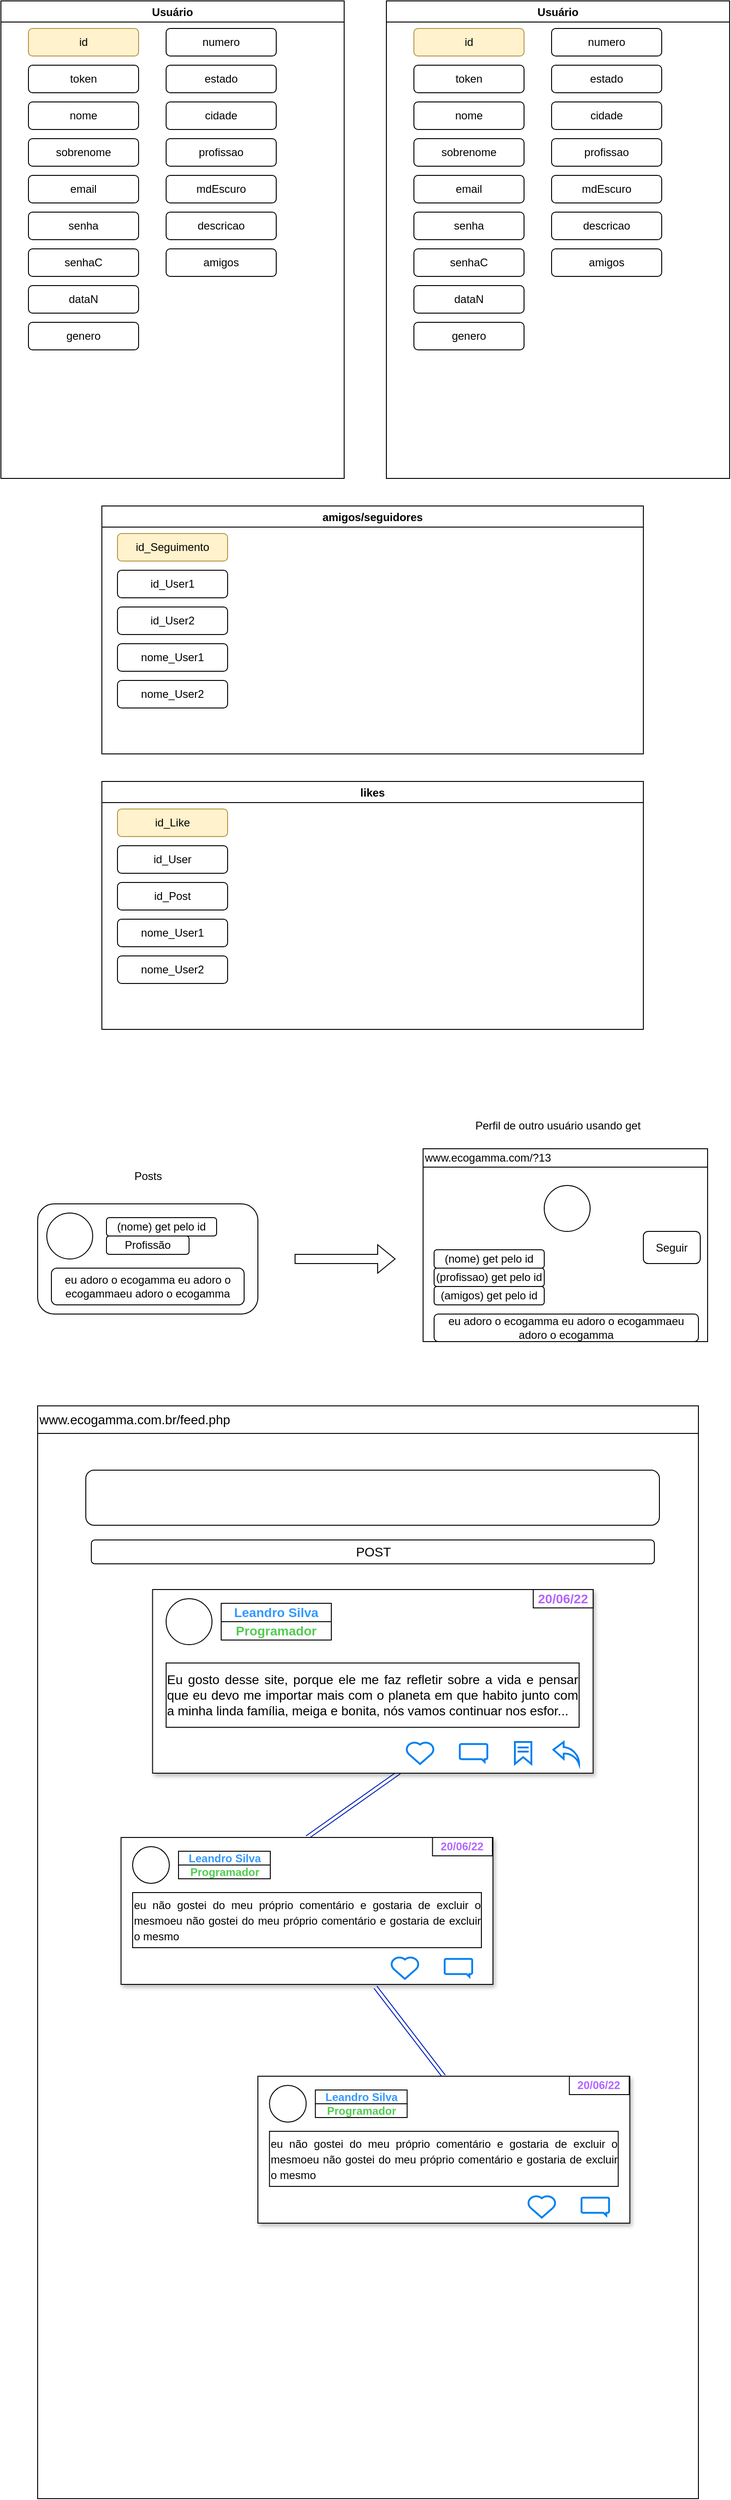 <mxfile version="20.0.1" type="github">
  <diagram id="C5RBs43oDa-KdzZeNtuy" name="Page-1">
    <mxGraphModel dx="1422" dy="737" grid="1" gridSize="10" guides="1" tooltips="1" connect="1" arrows="1" fold="1" page="1" pageScale="1" pageWidth="827" pageHeight="1169" math="0" shadow="0">
      <root>
        <mxCell id="WIyWlLk6GJQsqaUBKTNV-0" />
        <mxCell id="WIyWlLk6GJQsqaUBKTNV-1" parent="WIyWlLk6GJQsqaUBKTNV-0" />
        <mxCell id="X2QAdy7HAn3LYDnzlFGG-83" value="" style="rounded=1;whiteSpace=wrap;html=1;strokeColor=#000000;" parent="WIyWlLk6GJQsqaUBKTNV-1" vertex="1">
          <mxGeometry x="60" y="1400" width="240" height="120" as="geometry" />
        </mxCell>
        <mxCell id="X2QAdy7HAn3LYDnzlFGG-12" value="Usuário" style="swimlane;" parent="WIyWlLk6GJQsqaUBKTNV-1" vertex="1">
          <mxGeometry x="20" y="90" width="374" height="520" as="geometry" />
        </mxCell>
        <mxCell id="X2QAdy7HAn3LYDnzlFGG-1" value="id" style="rounded=1;whiteSpace=wrap;html=1;fillColor=#fff2cc;strokeColor=#B39848;" parent="X2QAdy7HAn3LYDnzlFGG-12" vertex="1">
          <mxGeometry x="30" y="30" width="120" height="30" as="geometry" />
        </mxCell>
        <mxCell id="X2QAdy7HAn3LYDnzlFGG-2" value="token" style="rounded=1;whiteSpace=wrap;html=1;" parent="X2QAdy7HAn3LYDnzlFGG-12" vertex="1">
          <mxGeometry x="30" y="70" width="120" height="30" as="geometry" />
        </mxCell>
        <mxCell id="X2QAdy7HAn3LYDnzlFGG-3" value="nome" style="rounded=1;whiteSpace=wrap;html=1;" parent="X2QAdy7HAn3LYDnzlFGG-12" vertex="1">
          <mxGeometry x="30" y="110" width="120" height="30" as="geometry" />
        </mxCell>
        <mxCell id="X2QAdy7HAn3LYDnzlFGG-4" value="sobrenome" style="rounded=1;whiteSpace=wrap;html=1;" parent="X2QAdy7HAn3LYDnzlFGG-12" vertex="1">
          <mxGeometry x="30" y="150" width="120" height="30" as="geometry" />
        </mxCell>
        <mxCell id="X2QAdy7HAn3LYDnzlFGG-5" value="email" style="rounded=1;whiteSpace=wrap;html=1;" parent="X2QAdy7HAn3LYDnzlFGG-12" vertex="1">
          <mxGeometry x="30" y="190" width="120" height="30" as="geometry" />
        </mxCell>
        <mxCell id="X2QAdy7HAn3LYDnzlFGG-6" value="senha" style="rounded=1;whiteSpace=wrap;html=1;" parent="X2QAdy7HAn3LYDnzlFGG-12" vertex="1">
          <mxGeometry x="30" y="230" width="120" height="30" as="geometry" />
        </mxCell>
        <mxCell id="X2QAdy7HAn3LYDnzlFGG-7" value="senhaC" style="rounded=1;whiteSpace=wrap;html=1;" parent="X2QAdy7HAn3LYDnzlFGG-12" vertex="1">
          <mxGeometry x="30" y="270" width="120" height="30" as="geometry" />
        </mxCell>
        <mxCell id="X2QAdy7HAn3LYDnzlFGG-8" value="dataN" style="rounded=1;whiteSpace=wrap;html=1;" parent="X2QAdy7HAn3LYDnzlFGG-12" vertex="1">
          <mxGeometry x="30" y="310" width="120" height="30" as="geometry" />
        </mxCell>
        <mxCell id="X2QAdy7HAn3LYDnzlFGG-9" value="genero" style="rounded=1;whiteSpace=wrap;html=1;" parent="X2QAdy7HAn3LYDnzlFGG-12" vertex="1">
          <mxGeometry x="30" y="350" width="120" height="30" as="geometry" />
        </mxCell>
        <mxCell id="X2QAdy7HAn3LYDnzlFGG-10" value="numero" style="rounded=1;whiteSpace=wrap;html=1;" parent="X2QAdy7HAn3LYDnzlFGG-12" vertex="1">
          <mxGeometry x="180" y="30" width="120" height="30" as="geometry" />
        </mxCell>
        <mxCell id="X2QAdy7HAn3LYDnzlFGG-11" value="estado" style="rounded=1;whiteSpace=wrap;html=1;" parent="X2QAdy7HAn3LYDnzlFGG-12" vertex="1">
          <mxGeometry x="180" y="70" width="120" height="30" as="geometry" />
        </mxCell>
        <mxCell id="X2QAdy7HAn3LYDnzlFGG-14" value="cidade" style="rounded=1;whiteSpace=wrap;html=1;" parent="X2QAdy7HAn3LYDnzlFGG-12" vertex="1">
          <mxGeometry x="180" y="110" width="120" height="30" as="geometry" />
        </mxCell>
        <mxCell id="X2QAdy7HAn3LYDnzlFGG-15" value="profissao" style="rounded=1;whiteSpace=wrap;html=1;" parent="X2QAdy7HAn3LYDnzlFGG-12" vertex="1">
          <mxGeometry x="180" y="150" width="120" height="30" as="geometry" />
        </mxCell>
        <mxCell id="X2QAdy7HAn3LYDnzlFGG-16" value="mdEscuro" style="rounded=1;whiteSpace=wrap;html=1;" parent="X2QAdy7HAn3LYDnzlFGG-12" vertex="1">
          <mxGeometry x="180" y="190" width="120" height="30" as="geometry" />
        </mxCell>
        <mxCell id="X2QAdy7HAn3LYDnzlFGG-17" value="descricao" style="rounded=1;whiteSpace=wrap;html=1;" parent="X2QAdy7HAn3LYDnzlFGG-12" vertex="1">
          <mxGeometry x="180" y="230" width="120" height="30" as="geometry" />
        </mxCell>
        <mxCell id="X2QAdy7HAn3LYDnzlFGG-18" value="amigos" style="rounded=1;whiteSpace=wrap;html=1;" parent="X2QAdy7HAn3LYDnzlFGG-12" vertex="1">
          <mxGeometry x="180" y="270" width="120" height="30" as="geometry" />
        </mxCell>
        <mxCell id="X2QAdy7HAn3LYDnzlFGG-58" value="Usuário" style="swimlane;" parent="WIyWlLk6GJQsqaUBKTNV-1" vertex="1">
          <mxGeometry x="440" y="90" width="374" height="520" as="geometry" />
        </mxCell>
        <mxCell id="X2QAdy7HAn3LYDnzlFGG-59" value="id" style="rounded=1;whiteSpace=wrap;html=1;fillColor=#fff2cc;strokeColor=#B39848;" parent="X2QAdy7HAn3LYDnzlFGG-58" vertex="1">
          <mxGeometry x="30" y="30" width="120" height="30" as="geometry" />
        </mxCell>
        <mxCell id="X2QAdy7HAn3LYDnzlFGG-60" value="token" style="rounded=1;whiteSpace=wrap;html=1;" parent="X2QAdy7HAn3LYDnzlFGG-58" vertex="1">
          <mxGeometry x="30" y="70" width="120" height="30" as="geometry" />
        </mxCell>
        <mxCell id="X2QAdy7HAn3LYDnzlFGG-61" value="nome" style="rounded=1;whiteSpace=wrap;html=1;" parent="X2QAdy7HAn3LYDnzlFGG-58" vertex="1">
          <mxGeometry x="30" y="110" width="120" height="30" as="geometry" />
        </mxCell>
        <mxCell id="X2QAdy7HAn3LYDnzlFGG-62" value="sobrenome" style="rounded=1;whiteSpace=wrap;html=1;" parent="X2QAdy7HAn3LYDnzlFGG-58" vertex="1">
          <mxGeometry x="30" y="150" width="120" height="30" as="geometry" />
        </mxCell>
        <mxCell id="X2QAdy7HAn3LYDnzlFGG-63" value="email" style="rounded=1;whiteSpace=wrap;html=1;" parent="X2QAdy7HAn3LYDnzlFGG-58" vertex="1">
          <mxGeometry x="30" y="190" width="120" height="30" as="geometry" />
        </mxCell>
        <mxCell id="X2QAdy7HAn3LYDnzlFGG-64" value="senha" style="rounded=1;whiteSpace=wrap;html=1;" parent="X2QAdy7HAn3LYDnzlFGG-58" vertex="1">
          <mxGeometry x="30" y="230" width="120" height="30" as="geometry" />
        </mxCell>
        <mxCell id="X2QAdy7HAn3LYDnzlFGG-65" value="senhaC" style="rounded=1;whiteSpace=wrap;html=1;" parent="X2QAdy7HAn3LYDnzlFGG-58" vertex="1">
          <mxGeometry x="30" y="270" width="120" height="30" as="geometry" />
        </mxCell>
        <mxCell id="X2QAdy7HAn3LYDnzlFGG-66" value="dataN" style="rounded=1;whiteSpace=wrap;html=1;" parent="X2QAdy7HAn3LYDnzlFGG-58" vertex="1">
          <mxGeometry x="30" y="310" width="120" height="30" as="geometry" />
        </mxCell>
        <mxCell id="X2QAdy7HAn3LYDnzlFGG-67" value="genero" style="rounded=1;whiteSpace=wrap;html=1;" parent="X2QAdy7HAn3LYDnzlFGG-58" vertex="1">
          <mxGeometry x="30" y="350" width="120" height="30" as="geometry" />
        </mxCell>
        <mxCell id="X2QAdy7HAn3LYDnzlFGG-68" value="numero" style="rounded=1;whiteSpace=wrap;html=1;" parent="X2QAdy7HAn3LYDnzlFGG-58" vertex="1">
          <mxGeometry x="180" y="30" width="120" height="30" as="geometry" />
        </mxCell>
        <mxCell id="X2QAdy7HAn3LYDnzlFGG-69" value="estado" style="rounded=1;whiteSpace=wrap;html=1;" parent="X2QAdy7HAn3LYDnzlFGG-58" vertex="1">
          <mxGeometry x="180" y="70" width="120" height="30" as="geometry" />
        </mxCell>
        <mxCell id="X2QAdy7HAn3LYDnzlFGG-70" value="cidade" style="rounded=1;whiteSpace=wrap;html=1;" parent="X2QAdy7HAn3LYDnzlFGG-58" vertex="1">
          <mxGeometry x="180" y="110" width="120" height="30" as="geometry" />
        </mxCell>
        <mxCell id="X2QAdy7HAn3LYDnzlFGG-71" value="profissao" style="rounded=1;whiteSpace=wrap;html=1;" parent="X2QAdy7HAn3LYDnzlFGG-58" vertex="1">
          <mxGeometry x="180" y="150" width="120" height="30" as="geometry" />
        </mxCell>
        <mxCell id="X2QAdy7HAn3LYDnzlFGG-72" value="mdEscuro" style="rounded=1;whiteSpace=wrap;html=1;" parent="X2QAdy7HAn3LYDnzlFGG-58" vertex="1">
          <mxGeometry x="180" y="190" width="120" height="30" as="geometry" />
        </mxCell>
        <mxCell id="X2QAdy7HAn3LYDnzlFGG-73" value="descricao" style="rounded=1;whiteSpace=wrap;html=1;" parent="X2QAdy7HAn3LYDnzlFGG-58" vertex="1">
          <mxGeometry x="180" y="230" width="120" height="30" as="geometry" />
        </mxCell>
        <mxCell id="X2QAdy7HAn3LYDnzlFGG-74" value="amigos" style="rounded=1;whiteSpace=wrap;html=1;" parent="X2QAdy7HAn3LYDnzlFGG-58" vertex="1">
          <mxGeometry x="180" y="270" width="120" height="30" as="geometry" />
        </mxCell>
        <mxCell id="X2QAdy7HAn3LYDnzlFGG-75" value="amigos/seguidores" style="swimlane;strokeColor=#000000;" parent="WIyWlLk6GJQsqaUBKTNV-1" vertex="1">
          <mxGeometry x="130" y="640" width="590" height="270" as="geometry" />
        </mxCell>
        <mxCell id="X2QAdy7HAn3LYDnzlFGG-77" value="id_Seguimento" style="rounded=1;whiteSpace=wrap;html=1;fillColor=#fff2cc;strokeColor=#B39848;" parent="X2QAdy7HAn3LYDnzlFGG-75" vertex="1">
          <mxGeometry x="17" y="30" width="120" height="30" as="geometry" />
        </mxCell>
        <mxCell id="X2QAdy7HAn3LYDnzlFGG-78" value="id_User1" style="rounded=1;whiteSpace=wrap;html=1;" parent="X2QAdy7HAn3LYDnzlFGG-75" vertex="1">
          <mxGeometry x="17" y="70" width="120" height="30" as="geometry" />
        </mxCell>
        <mxCell id="X2QAdy7HAn3LYDnzlFGG-79" value="id_User2" style="rounded=1;whiteSpace=wrap;html=1;" parent="X2QAdy7HAn3LYDnzlFGG-75" vertex="1">
          <mxGeometry x="17" y="110" width="120" height="30" as="geometry" />
        </mxCell>
        <mxCell id="X2QAdy7HAn3LYDnzlFGG-80" value="nome_User1" style="rounded=1;whiteSpace=wrap;html=1;" parent="X2QAdy7HAn3LYDnzlFGG-75" vertex="1">
          <mxGeometry x="17" y="150" width="120" height="30" as="geometry" />
        </mxCell>
        <mxCell id="X2QAdy7HAn3LYDnzlFGG-81" value="nome_User2" style="rounded=1;whiteSpace=wrap;html=1;" parent="X2QAdy7HAn3LYDnzlFGG-75" vertex="1">
          <mxGeometry x="17" y="190" width="120" height="30" as="geometry" />
        </mxCell>
        <mxCell id="X2QAdy7HAn3LYDnzlFGG-82" value="(nome) get pelo id" style="rounded=1;whiteSpace=wrap;html=1;" parent="WIyWlLk6GJQsqaUBKTNV-1" vertex="1">
          <mxGeometry x="135" y="1415" width="120" height="20" as="geometry" />
        </mxCell>
        <mxCell id="X2QAdy7HAn3LYDnzlFGG-84" value="" style="ellipse;whiteSpace=wrap;html=1;strokeColor=#000000;" parent="WIyWlLk6GJQsqaUBKTNV-1" vertex="1">
          <mxGeometry x="70" y="1410" width="50" height="50" as="geometry" />
        </mxCell>
        <mxCell id="X2QAdy7HAn3LYDnzlFGG-86" value="Profissão" style="rounded=1;whiteSpace=wrap;html=1;" parent="WIyWlLk6GJQsqaUBKTNV-1" vertex="1">
          <mxGeometry x="135" y="1435" width="90" height="20" as="geometry" />
        </mxCell>
        <mxCell id="X2QAdy7HAn3LYDnzlFGG-87" value="eu adoro o ecogamma eu adoro o ecogammaeu adoro o ecogamma" style="rounded=1;whiteSpace=wrap;html=1;strokeColor=#000000;" parent="WIyWlLk6GJQsqaUBKTNV-1" vertex="1">
          <mxGeometry x="75" y="1470" width="210" height="40" as="geometry" />
        </mxCell>
        <mxCell id="X2QAdy7HAn3LYDnzlFGG-88" value="Posts" style="text;html=1;align=center;verticalAlign=middle;resizable=0;points=[];autosize=1;strokeColor=none;fillColor=none;" parent="WIyWlLk6GJQsqaUBKTNV-1" vertex="1">
          <mxGeometry x="155" y="1360" width="50" height="20" as="geometry" />
        </mxCell>
        <mxCell id="X2QAdy7HAn3LYDnzlFGG-89" value="" style="shape=flexArrow;endArrow=classic;html=1;rounded=0;" parent="WIyWlLk6GJQsqaUBKTNV-1" edge="1">
          <mxGeometry width="50" height="50" relative="1" as="geometry">
            <mxPoint x="340" y="1460" as="sourcePoint" />
            <mxPoint x="450" y="1460" as="targetPoint" />
          </mxGeometry>
        </mxCell>
        <mxCell id="X2QAdy7HAn3LYDnzlFGG-90" value="" style="rounded=0;whiteSpace=wrap;html=1;strokeColor=#000000;" parent="WIyWlLk6GJQsqaUBKTNV-1" vertex="1">
          <mxGeometry x="480" y="1360" width="310" height="190" as="geometry" />
        </mxCell>
        <mxCell id="X2QAdy7HAn3LYDnzlFGG-91" value="" style="ellipse;whiteSpace=wrap;html=1;strokeColor=#000000;" parent="WIyWlLk6GJQsqaUBKTNV-1" vertex="1">
          <mxGeometry x="612" y="1380" width="50" height="50" as="geometry" />
        </mxCell>
        <mxCell id="X2QAdy7HAn3LYDnzlFGG-92" value="(nome) get pelo id" style="rounded=1;whiteSpace=wrap;html=1;" parent="WIyWlLk6GJQsqaUBKTNV-1" vertex="1">
          <mxGeometry x="492" y="1450" width="120" height="20" as="geometry" />
        </mxCell>
        <mxCell id="X2QAdy7HAn3LYDnzlFGG-93" value="(profissao) get pelo id" style="rounded=1;whiteSpace=wrap;html=1;" parent="WIyWlLk6GJQsqaUBKTNV-1" vertex="1">
          <mxGeometry x="492" y="1470" width="120" height="20" as="geometry" />
        </mxCell>
        <mxCell id="X2QAdy7HAn3LYDnzlFGG-94" value="(amigos) get pelo id" style="rounded=1;whiteSpace=wrap;html=1;" parent="WIyWlLk6GJQsqaUBKTNV-1" vertex="1">
          <mxGeometry x="492" y="1490" width="120" height="20" as="geometry" />
        </mxCell>
        <mxCell id="X2QAdy7HAn3LYDnzlFGG-95" value="www.ecogamma.com/?13" style="rounded=0;whiteSpace=wrap;html=1;align=left;" parent="WIyWlLk6GJQsqaUBKTNV-1" vertex="1">
          <mxGeometry x="480" y="1340" width="310" height="20" as="geometry" />
        </mxCell>
        <mxCell id="X2QAdy7HAn3LYDnzlFGG-96" value="Seguir" style="rounded=1;whiteSpace=wrap;html=1;" parent="WIyWlLk6GJQsqaUBKTNV-1" vertex="1">
          <mxGeometry x="720" y="1430" width="62" height="35" as="geometry" />
        </mxCell>
        <mxCell id="X2QAdy7HAn3LYDnzlFGG-97" value="&lt;span style=&quot;&quot;&gt;eu adoro o ecogamma eu adoro o ecogammaeu adoro o ecogamma&lt;/span&gt;" style="rounded=1;whiteSpace=wrap;html=1;strokeColor=#000000;" parent="WIyWlLk6GJQsqaUBKTNV-1" vertex="1">
          <mxGeometry x="492" y="1520" width="288" height="30" as="geometry" />
        </mxCell>
        <mxCell id="X2QAdy7HAn3LYDnzlFGG-98" value="Perfil de outro usuário usando get" style="text;html=1;strokeColor=none;fillColor=none;align=center;verticalAlign=middle;whiteSpace=wrap;rounded=0;" parent="WIyWlLk6GJQsqaUBKTNV-1" vertex="1">
          <mxGeometry x="527" y="1300" width="200" height="30" as="geometry" />
        </mxCell>
        <mxCell id="Ap3UU4Co1pbPs-XfX2Gw-5" value="likes" style="swimlane;strokeColor=#000000;" parent="WIyWlLk6GJQsqaUBKTNV-1" vertex="1">
          <mxGeometry x="130" y="940" width="590" height="270" as="geometry" />
        </mxCell>
        <mxCell id="Ap3UU4Co1pbPs-XfX2Gw-6" value="id_Like" style="rounded=1;whiteSpace=wrap;html=1;fillColor=#fff2cc;strokeColor=#B39848;" parent="Ap3UU4Co1pbPs-XfX2Gw-5" vertex="1">
          <mxGeometry x="17" y="30" width="120" height="30" as="geometry" />
        </mxCell>
        <mxCell id="Ap3UU4Co1pbPs-XfX2Gw-7" value="id_User" style="rounded=1;whiteSpace=wrap;html=1;" parent="Ap3UU4Co1pbPs-XfX2Gw-5" vertex="1">
          <mxGeometry x="17" y="70" width="120" height="30" as="geometry" />
        </mxCell>
        <mxCell id="Ap3UU4Co1pbPs-XfX2Gw-8" value="id_Post" style="rounded=1;whiteSpace=wrap;html=1;" parent="Ap3UU4Co1pbPs-XfX2Gw-5" vertex="1">
          <mxGeometry x="17" y="110" width="120" height="30" as="geometry" />
        </mxCell>
        <mxCell id="Ap3UU4Co1pbPs-XfX2Gw-9" value="nome_User1" style="rounded=1;whiteSpace=wrap;html=1;" parent="Ap3UU4Co1pbPs-XfX2Gw-5" vertex="1">
          <mxGeometry x="17" y="150" width="120" height="30" as="geometry" />
        </mxCell>
        <mxCell id="Ap3UU4Co1pbPs-XfX2Gw-10" value="nome_User2" style="rounded=1;whiteSpace=wrap;html=1;" parent="Ap3UU4Co1pbPs-XfX2Gw-5" vertex="1">
          <mxGeometry x="17" y="190" width="120" height="30" as="geometry" />
        </mxCell>
        <mxCell id="NwMvW7jaWux3VeVtpyQ1-0" value="" style="rounded=0;whiteSpace=wrap;html=1;" vertex="1" parent="WIyWlLk6GJQsqaUBKTNV-1">
          <mxGeometry x="60" y="1620" width="720" height="1190" as="geometry" />
        </mxCell>
        <mxCell id="NwMvW7jaWux3VeVtpyQ1-1" value="&lt;font style=&quot;font-size: 14px;&quot;&gt;www.ecogamma.com.br/feed.php&lt;/font&gt;" style="rounded=0;whiteSpace=wrap;html=1;align=left;" vertex="1" parent="WIyWlLk6GJQsqaUBKTNV-1">
          <mxGeometry x="60" y="1620" width="720" height="30" as="geometry" />
        </mxCell>
        <mxCell id="NwMvW7jaWux3VeVtpyQ1-2" value="" style="rounded=1;whiteSpace=wrap;html=1;fontSize=14;" vertex="1" parent="WIyWlLk6GJQsqaUBKTNV-1">
          <mxGeometry x="112.5" y="1690" width="625" height="60" as="geometry" />
        </mxCell>
        <mxCell id="NwMvW7jaWux3VeVtpyQ1-3" value="POST" style="rounded=1;whiteSpace=wrap;html=1;fontSize=14;" vertex="1" parent="WIyWlLk6GJQsqaUBKTNV-1">
          <mxGeometry x="118.5" y="1766" width="613.5" height="26" as="geometry" />
        </mxCell>
        <mxCell id="NwMvW7jaWux3VeVtpyQ1-31" value="" style="rounded=0;orthogonalLoop=1;jettySize=auto;exitX=0.56;exitY=0.995;exitDx=0;exitDy=0;entryX=0.5;entryY=0;entryDx=0;entryDy=0;fontSize=12;html=1;shape=link;exitPerimeter=0;fillColor=#0050ef;strokeColor=#001DBC;" edge="1" parent="WIyWlLk6GJQsqaUBKTNV-1" source="NwMvW7jaWux3VeVtpyQ1-4" target="NwMvW7jaWux3VeVtpyQ1-21">
          <mxGeometry relative="1" as="geometry">
            <mxPoint x="358.76" y="2070" as="sourcePoint" />
          </mxGeometry>
        </mxCell>
        <mxCell id="NwMvW7jaWux3VeVtpyQ1-4" value="" style="rounded=0;whiteSpace=wrap;html=1;fontSize=14;shadow=1;" vertex="1" parent="WIyWlLk6GJQsqaUBKTNV-1">
          <mxGeometry x="185.25" y="1820" width="480" height="200" as="geometry" />
        </mxCell>
        <mxCell id="NwMvW7jaWux3VeVtpyQ1-5" value="Leandro Silva" style="rounded=0;whiteSpace=wrap;html=1;fontSize=14;fontColor=#3399FF;fontStyle=1" vertex="1" parent="WIyWlLk6GJQsqaUBKTNV-1">
          <mxGeometry x="260" y="1835" width="120" height="20" as="geometry" />
        </mxCell>
        <mxCell id="NwMvW7jaWux3VeVtpyQ1-6" value="" style="ellipse;whiteSpace=wrap;html=1;rounded=0;shadow=0;fontSize=14;" vertex="1" parent="WIyWlLk6GJQsqaUBKTNV-1">
          <mxGeometry x="200" y="1830" width="50" height="50" as="geometry" />
        </mxCell>
        <mxCell id="NwMvW7jaWux3VeVtpyQ1-7" value="Programador" style="rounded=0;whiteSpace=wrap;html=1;fontSize=14;strokeColor=#000000;fontColor=#52CC52;fontStyle=1" vertex="1" parent="WIyWlLk6GJQsqaUBKTNV-1">
          <mxGeometry x="260" y="1855" width="120" height="20" as="geometry" />
        </mxCell>
        <mxCell id="NwMvW7jaWux3VeVtpyQ1-9" value="&lt;span style=&quot;&quot;&gt;20/06/22&lt;/span&gt;" style="rounded=0;whiteSpace=wrap;html=1;shadow=0;fontSize=14;fontColor=#B266FF;fontStyle=1" vertex="1" parent="WIyWlLk6GJQsqaUBKTNV-1">
          <mxGeometry x="600" y="1820" width="65.25" height="20" as="geometry" />
        </mxCell>
        <mxCell id="NwMvW7jaWux3VeVtpyQ1-10" value="&lt;div style=&quot;text-align: justify;&quot;&gt;&lt;span style=&quot;background-color: initial;&quot;&gt;Eu gosto desse site, porque ele me faz refletir sobre a vida e pensar que eu devo me importar mais com o planeta em que habito junto com a minha linda família, meiga e bonita, nós vamos continuar nos esfor...&lt;/span&gt;&lt;/div&gt;" style="rounded=0;whiteSpace=wrap;html=1;shadow=0;fontSize=14;" vertex="1" parent="WIyWlLk6GJQsqaUBKTNV-1">
          <mxGeometry x="200" y="1900" width="450" height="70" as="geometry" />
        </mxCell>
        <mxCell id="NwMvW7jaWux3VeVtpyQ1-17" value="" style="html=1;verticalLabelPosition=bottom;align=center;labelBackgroundColor=#ffffff;verticalAlign=top;strokeWidth=2;strokeColor=#0080F0;shadow=0;dashed=0;shape=mxgraph.ios7.icons.bookmark;rounded=0;fontSize=14;" vertex="1" parent="WIyWlLk6GJQsqaUBKTNV-1">
          <mxGeometry x="580" y="1986" width="18" height="24" as="geometry" />
        </mxCell>
        <mxCell id="NwMvW7jaWux3VeVtpyQ1-18" value="" style="html=1;verticalLabelPosition=bottom;align=center;labelBackgroundColor=#ffffff;verticalAlign=top;strokeWidth=2;strokeColor=#0080F0;shadow=0;dashed=0;shape=mxgraph.ios7.icons.back;rounded=0;fontSize=14;" vertex="1" parent="WIyWlLk6GJQsqaUBKTNV-1">
          <mxGeometry x="622" y="1986" width="28" height="24" as="geometry" />
        </mxCell>
        <mxCell id="NwMvW7jaWux3VeVtpyQ1-19" value="" style="html=1;verticalLabelPosition=bottom;align=center;labelBackgroundColor=#ffffff;verticalAlign=top;strokeWidth=2;strokeColor=#0080F0;shadow=0;dashed=0;shape=mxgraph.ios7.icons.heart;rounded=0;fontSize=14;" vertex="1" parent="WIyWlLk6GJQsqaUBKTNV-1">
          <mxGeometry x="461.4" y="1986" width="30.6" height="24" as="geometry" />
        </mxCell>
        <mxCell id="NwMvW7jaWux3VeVtpyQ1-20" value="" style="html=1;verticalLabelPosition=bottom;align=center;labelBackgroundColor=#ffffff;verticalAlign=top;strokeWidth=2;strokeColor=#0080F0;shadow=0;dashed=0;shape=mxgraph.ios7.icons.message;rounded=0;fontSize=14;" vertex="1" parent="WIyWlLk6GJQsqaUBKTNV-1">
          <mxGeometry x="520" y="1988.25" width="30" height="19.5" as="geometry" />
        </mxCell>
        <mxCell id="NwMvW7jaWux3VeVtpyQ1-21" value="" style="rounded=0;whiteSpace=wrap;html=1;fontSize=14;shadow=1;" vertex="1" parent="WIyWlLk6GJQsqaUBKTNV-1">
          <mxGeometry x="150.88" y="2090" width="405.25" height="160" as="geometry" />
        </mxCell>
        <mxCell id="NwMvW7jaWux3VeVtpyQ1-22" value="Leandro Silva" style="rounded=0;whiteSpace=wrap;html=1;fontSize=12;fontColor=#3399FF;fontStyle=1" vertex="1" parent="WIyWlLk6GJQsqaUBKTNV-1">
          <mxGeometry x="213.51" y="2105" width="100" height="15" as="geometry" />
        </mxCell>
        <mxCell id="NwMvW7jaWux3VeVtpyQ1-23" value="" style="ellipse;whiteSpace=wrap;html=1;rounded=0;shadow=0;fontSize=14;" vertex="1" parent="WIyWlLk6GJQsqaUBKTNV-1">
          <mxGeometry x="163.51" y="2100" width="40" height="40" as="geometry" />
        </mxCell>
        <mxCell id="NwMvW7jaWux3VeVtpyQ1-24" value="Programador" style="rounded=0;whiteSpace=wrap;html=1;fontSize=12;strokeColor=#000000;fontColor=#52CC52;fontStyle=1" vertex="1" parent="WIyWlLk6GJQsqaUBKTNV-1">
          <mxGeometry x="213.51" y="2120" width="100" height="15" as="geometry" />
        </mxCell>
        <mxCell id="NwMvW7jaWux3VeVtpyQ1-25" value="&lt;span style=&quot;font-size: 12px;&quot;&gt;20/06/22&lt;/span&gt;" style="rounded=0;whiteSpace=wrap;html=1;shadow=0;fontSize=12;fontColor=#B266FF;fontStyle=1" vertex="1" parent="WIyWlLk6GJQsqaUBKTNV-1">
          <mxGeometry x="490.26" y="2090" width="65.25" height="20" as="geometry" />
        </mxCell>
        <mxCell id="NwMvW7jaWux3VeVtpyQ1-26" value="" style="html=1;verticalLabelPosition=bottom;align=center;labelBackgroundColor=#ffffff;verticalAlign=top;strokeWidth=2;strokeColor=#0080F0;shadow=0;dashed=0;shape=mxgraph.ios7.icons.heart;rounded=0;fontSize=14;" vertex="1" parent="WIyWlLk6GJQsqaUBKTNV-1">
          <mxGeometry x="444.91" y="2220" width="30.6" height="24" as="geometry" />
        </mxCell>
        <mxCell id="NwMvW7jaWux3VeVtpyQ1-27" value="" style="html=1;verticalLabelPosition=bottom;align=center;labelBackgroundColor=#ffffff;verticalAlign=top;strokeWidth=2;strokeColor=#0080F0;shadow=0;dashed=0;shape=mxgraph.ios7.icons.message;rounded=0;fontSize=14;" vertex="1" parent="WIyWlLk6GJQsqaUBKTNV-1">
          <mxGeometry x="503.51" y="2222.25" width="30" height="19.5" as="geometry" />
        </mxCell>
        <mxCell id="NwMvW7jaWux3VeVtpyQ1-28" value="&lt;div style=&quot;text-align: justify;&quot;&gt;&lt;span style=&quot;background-color: initial;&quot;&gt;&lt;font style=&quot;font-size: 12px;&quot;&gt;eu não gostei do meu próprio comentário e gostaria de excluir o mesmoeu não gostei do meu próprio comentário e gostaria de excluir o mesmo&lt;/font&gt;&lt;/span&gt;&lt;/div&gt;" style="rounded=0;whiteSpace=wrap;html=1;shadow=0;fontSize=14;" vertex="1" parent="WIyWlLk6GJQsqaUBKTNV-1">
          <mxGeometry x="163.51" y="2150" width="380" height="60" as="geometry" />
        </mxCell>
        <mxCell id="NwMvW7jaWux3VeVtpyQ1-34" value="" style="rounded=0;orthogonalLoop=1;jettySize=auto;entryX=0.5;entryY=0;entryDx=0;entryDy=0;fontSize=12;html=1;shape=link;exitX=0.684;exitY=1.019;exitDx=0;exitDy=0;exitPerimeter=0;fillColor=#0050ef;strokeColor=#001DBC;" edge="1" target="NwMvW7jaWux3VeVtpyQ1-35" parent="WIyWlLk6GJQsqaUBKTNV-1" source="NwMvW7jaWux3VeVtpyQ1-21">
          <mxGeometry relative="1" as="geometry">
            <mxPoint x="335.443" y="2320" as="sourcePoint" />
          </mxGeometry>
        </mxCell>
        <mxCell id="NwMvW7jaWux3VeVtpyQ1-35" value="" style="rounded=0;whiteSpace=wrap;html=1;fontSize=14;shadow=1;" vertex="1" parent="WIyWlLk6GJQsqaUBKTNV-1">
          <mxGeometry x="300" y="2350" width="405.25" height="160" as="geometry" />
        </mxCell>
        <mxCell id="NwMvW7jaWux3VeVtpyQ1-36" value="Leandro Silva" style="rounded=0;whiteSpace=wrap;html=1;fontSize=12;fontColor=#3399FF;fontStyle=1" vertex="1" parent="WIyWlLk6GJQsqaUBKTNV-1">
          <mxGeometry x="362.63" y="2365" width="100" height="15" as="geometry" />
        </mxCell>
        <mxCell id="NwMvW7jaWux3VeVtpyQ1-37" value="" style="ellipse;whiteSpace=wrap;html=1;rounded=0;shadow=0;fontSize=14;" vertex="1" parent="WIyWlLk6GJQsqaUBKTNV-1">
          <mxGeometry x="312.63" y="2360" width="40" height="40" as="geometry" />
        </mxCell>
        <mxCell id="NwMvW7jaWux3VeVtpyQ1-38" value="Programador" style="rounded=0;whiteSpace=wrap;html=1;fontSize=12;strokeColor=#000000;fontColor=#52CC52;fontStyle=1" vertex="1" parent="WIyWlLk6GJQsqaUBKTNV-1">
          <mxGeometry x="362.63" y="2380" width="100" height="15" as="geometry" />
        </mxCell>
        <mxCell id="NwMvW7jaWux3VeVtpyQ1-39" value="&lt;span style=&quot;font-size: 12px;&quot;&gt;20/06/22&lt;/span&gt;" style="rounded=0;whiteSpace=wrap;html=1;shadow=0;fontSize=12;fontColor=#B266FF;fontStyle=1" vertex="1" parent="WIyWlLk6GJQsqaUBKTNV-1">
          <mxGeometry x="639.38" y="2350" width="65.25" height="20" as="geometry" />
        </mxCell>
        <mxCell id="NwMvW7jaWux3VeVtpyQ1-40" value="" style="html=1;verticalLabelPosition=bottom;align=center;labelBackgroundColor=#ffffff;verticalAlign=top;strokeWidth=2;strokeColor=#0080F0;shadow=0;dashed=0;shape=mxgraph.ios7.icons.heart;rounded=0;fontSize=14;" vertex="1" parent="WIyWlLk6GJQsqaUBKTNV-1">
          <mxGeometry x="594.03" y="2480" width="30.6" height="24" as="geometry" />
        </mxCell>
        <mxCell id="NwMvW7jaWux3VeVtpyQ1-41" value="" style="html=1;verticalLabelPosition=bottom;align=center;labelBackgroundColor=#ffffff;verticalAlign=top;strokeWidth=2;strokeColor=#0080F0;shadow=0;dashed=0;shape=mxgraph.ios7.icons.message;rounded=0;fontSize=14;" vertex="1" parent="WIyWlLk6GJQsqaUBKTNV-1">
          <mxGeometry x="652.63" y="2482.25" width="30" height="19.5" as="geometry" />
        </mxCell>
        <mxCell id="NwMvW7jaWux3VeVtpyQ1-42" value="&lt;div style=&quot;text-align: justify;&quot;&gt;&lt;span style=&quot;background-color: initial;&quot;&gt;&lt;font style=&quot;font-size: 12px;&quot;&gt;eu não gostei do meu próprio comentário e gostaria de excluir o mesmoeu não gostei do meu próprio comentário e gostaria de excluir o mesmo&lt;/font&gt;&lt;/span&gt;&lt;/div&gt;" style="rounded=0;whiteSpace=wrap;html=1;shadow=0;fontSize=14;" vertex="1" parent="WIyWlLk6GJQsqaUBKTNV-1">
          <mxGeometry x="312.63" y="2410" width="380" height="60" as="geometry" />
        </mxCell>
      </root>
    </mxGraphModel>
  </diagram>
</mxfile>
